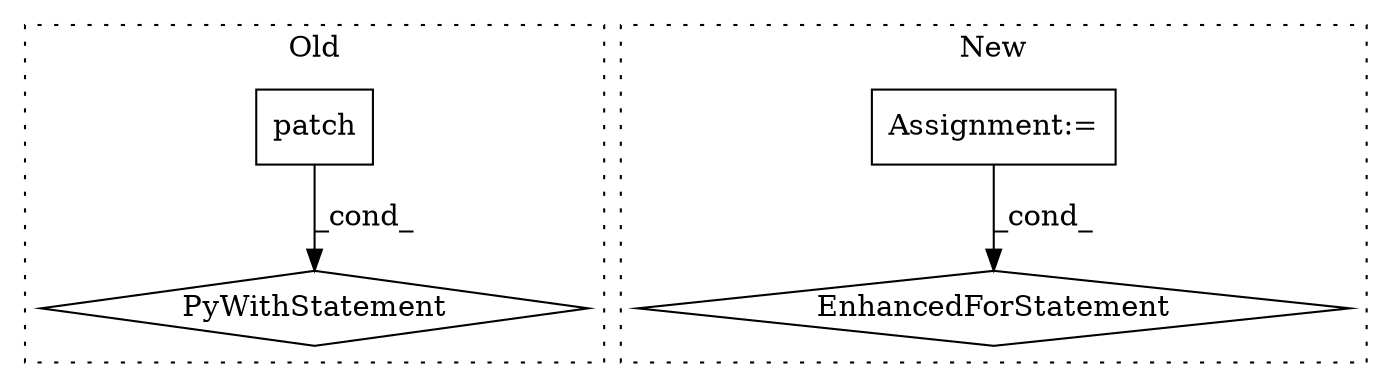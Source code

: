 digraph G {
subgraph cluster0 {
1 [label="patch" a="32" s="780,811" l="6,1" shape="box"];
3 [label="PyWithStatement" a="104" s="770,812" l="10,2" shape="diamond"];
label = "Old";
style="dotted";
}
subgraph cluster1 {
2 [label="EnhancedForStatement" a="70" s="989,1102" l="53,2" shape="diamond"];
4 [label="Assignment:=" a="7" s="989,1102" l="53,2" shape="box"];
label = "New";
style="dotted";
}
1 -> 3 [label="_cond_"];
4 -> 2 [label="_cond_"];
}